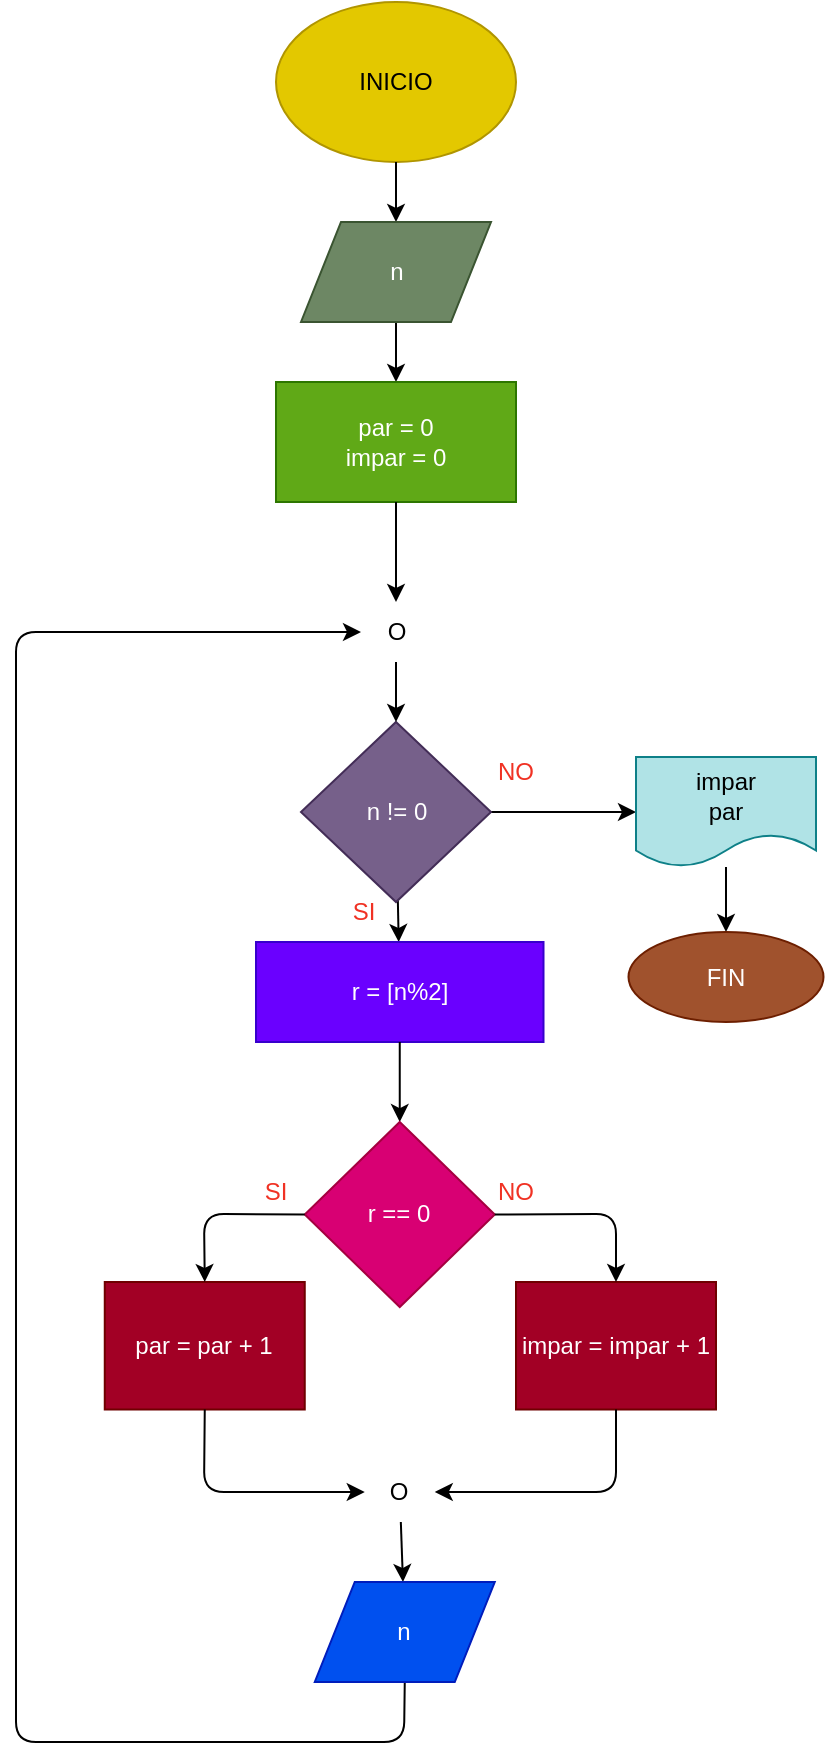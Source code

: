 <mxfile>
    <diagram id="oAvqjxGWQdUZEXEwAUJJ" name="Página-1">
        <mxGraphModel dx="514" dy="672" grid="1" gridSize="10" guides="1" tooltips="1" connect="1" arrows="1" fold="1" page="1" pageScale="1" pageWidth="827" pageHeight="1169" math="0" shadow="0">
            <root>
                <mxCell id="0"/>
                <mxCell id="1" parent="0"/>
                <mxCell id="3" value="INICIO" style="ellipse;whiteSpace=wrap;html=1;fillColor=#e3c800;fontColor=#000000;strokeColor=#B09500;" parent="1" vertex="1">
                    <mxGeometry x="170" y="130" width="120" height="80" as="geometry"/>
                </mxCell>
                <mxCell id="7" value="" style="edgeStyle=none;html=1;exitX=0.5;exitY=1;exitDx=0;exitDy=0;" parent="1" source="3" target="6" edge="1">
                    <mxGeometry relative="1" as="geometry">
                        <mxPoint x="228.571" y="310" as="sourcePoint"/>
                    </mxGeometry>
                </mxCell>
                <mxCell id="9" value="" style="edgeStyle=none;html=1;" parent="1" source="6" edge="1" target="39">
                    <mxGeometry relative="1" as="geometry">
                        <mxPoint x="230" y="330" as="targetPoint"/>
                    </mxGeometry>
                </mxCell>
                <mxCell id="6" value="n" style="shape=parallelogram;perimeter=parallelogramPerimeter;whiteSpace=wrap;html=1;fixedSize=1;fillColor=#6d8764;strokeColor=#3A5431;fontColor=#ffffff;" parent="1" vertex="1">
                    <mxGeometry x="182.5" y="240" width="95" height="50" as="geometry"/>
                </mxCell>
                <mxCell id="15" value="" style="edgeStyle=none;html=1;" parent="1" source="8" target="14" edge="1">
                    <mxGeometry relative="1" as="geometry"/>
                </mxCell>
                <mxCell id="19" value="" style="edgeStyle=none;html=1;fontColor=#000000;" parent="1" source="8" target="18" edge="1">
                    <mxGeometry relative="1" as="geometry"/>
                </mxCell>
                <mxCell id="8" value="n != 0" style="rhombus;whiteSpace=wrap;html=1;fillColor=#76608a;strokeColor=#432D57;fontColor=#ffffff;" parent="1" vertex="1">
                    <mxGeometry x="182.5" y="490" width="95" height="90" as="geometry"/>
                </mxCell>
                <mxCell id="11" value="O" style="text;html=1;strokeColor=none;fillColor=none;align=center;verticalAlign=middle;whiteSpace=wrap;rounded=0;" parent="1" vertex="1">
                    <mxGeometry x="212.5" y="430" width="35" height="30" as="geometry"/>
                </mxCell>
                <mxCell id="12" value="" style="endArrow=classic;html=1;exitX=0.5;exitY=1;exitDx=0;exitDy=0;entryX=0.5;entryY=0;entryDx=0;entryDy=0;" parent="1" source="11" target="8" edge="1">
                    <mxGeometry width="50" height="50" relative="1" as="geometry">
                        <mxPoint x="240" y="360" as="sourcePoint"/>
                        <mxPoint x="290" y="310" as="targetPoint"/>
                    </mxGeometry>
                </mxCell>
                <mxCell id="13" value="" style="endArrow=classic;html=1;entryX=0;entryY=0.5;entryDx=0;entryDy=0;exitX=0.5;exitY=1;exitDx=0;exitDy=0;" parent="1" source="33" target="11" edge="1">
                    <mxGeometry width="50" height="50" relative="1" as="geometry">
                        <mxPoint x="130" y="1150" as="sourcePoint"/>
                        <mxPoint x="290" y="410" as="targetPoint"/>
                        <Array as="points">
                            <mxPoint x="234" y="1000"/>
                            <mxPoint x="40" y="1000"/>
                            <mxPoint x="40" y="445"/>
                        </Array>
                    </mxGeometry>
                </mxCell>
                <mxCell id="17" value="" style="edgeStyle=none;html=1;fontColor=#000000;" parent="1" source="14" target="16" edge="1">
                    <mxGeometry relative="1" as="geometry"/>
                </mxCell>
                <mxCell id="14" value="&lt;font color=&quot;#000000&quot;&gt;impar&lt;br&gt;par&lt;br&gt;&lt;/font&gt;" style="shape=document;whiteSpace=wrap;html=1;boundedLbl=1;fillColor=#b0e3e6;strokeColor=#0e8088;" parent="1" vertex="1">
                    <mxGeometry x="350" y="507.5" width="90" height="55" as="geometry"/>
                </mxCell>
                <mxCell id="16" value="FIN" style="ellipse;whiteSpace=wrap;html=1;fillColor=#a0522d;strokeColor=#6D1F00;fontColor=#ffffff;" parent="1" vertex="1">
                    <mxGeometry x="346.25" y="595" width="97.5" height="45" as="geometry"/>
                </mxCell>
                <mxCell id="18" value="r = [n%2]" style="whiteSpace=wrap;html=1;fillColor=#6a00ff;strokeColor=#3700CC;fontColor=#ffffff;" parent="1" vertex="1">
                    <mxGeometry x="160" y="600" width="143.75" height="50" as="geometry"/>
                </mxCell>
                <mxCell id="27" value="" style="edgeStyle=none;html=1;fontColor=#F03224;exitX=0.5;exitY=1;exitDx=0;exitDy=0;" parent="1" source="18" target="26" edge="1">
                    <mxGeometry relative="1" as="geometry">
                        <mxPoint x="230.426" y="745" as="sourcePoint"/>
                    </mxGeometry>
                </mxCell>
                <mxCell id="26" value="r == 0" style="rhombus;whiteSpace=wrap;html=1;fillColor=#d80073;strokeColor=#A50040;fontColor=#ffffff;" parent="1" vertex="1">
                    <mxGeometry x="184.38" y="690" width="95" height="92.5" as="geometry"/>
                </mxCell>
                <mxCell id="28" value="impar = impar + 1" style="whiteSpace=wrap;html=1;fillColor=#a20025;strokeColor=#6F0000;fontColor=#ffffff;" parent="1" vertex="1">
                    <mxGeometry x="290" y="770" width="100" height="63.75" as="geometry"/>
                </mxCell>
                <mxCell id="34" value="" style="edgeStyle=none;html=1;fontColor=#F03224;" parent="1" source="31" target="33" edge="1">
                    <mxGeometry relative="1" as="geometry"/>
                </mxCell>
                <mxCell id="31" value="O" style="text;html=1;strokeColor=none;fillColor=none;align=center;verticalAlign=middle;whiteSpace=wrap;rounded=0;" parent="1" vertex="1">
                    <mxGeometry x="214.38" y="860" width="35" height="30" as="geometry"/>
                </mxCell>
                <mxCell id="32" value="" style="endArrow=classic;html=1;fontColor=#F03224;exitX=0.5;exitY=1;exitDx=0;exitDy=0;entryX=1;entryY=0.5;entryDx=0;entryDy=0;" parent="1" source="28" target="31" edge="1">
                    <mxGeometry width="50" height="50" relative="1" as="geometry">
                        <mxPoint x="240" y="860" as="sourcePoint"/>
                        <mxPoint x="290" y="810" as="targetPoint"/>
                        <Array as="points">
                            <mxPoint x="340" y="875"/>
                        </Array>
                    </mxGeometry>
                </mxCell>
                <mxCell id="33" value="n" style="shape=parallelogram;perimeter=parallelogramPerimeter;whiteSpace=wrap;html=1;fixedSize=1;fontColor=#ffffff;fillColor=#0050ef;strokeColor=#001DBC;" parent="1" vertex="1">
                    <mxGeometry x="189.38" y="920" width="90" height="50" as="geometry"/>
                </mxCell>
                <mxCell id="35" value="&lt;font color=&quot;#f03224&quot;&gt;NO&lt;/font&gt;" style="text;html=1;strokeColor=none;fillColor=none;align=center;verticalAlign=middle;whiteSpace=wrap;rounded=0;fontColor=#000000;" parent="1" vertex="1">
                    <mxGeometry x="260" y="710" width="60" height="30" as="geometry"/>
                </mxCell>
                <mxCell id="36" value="&lt;font color=&quot;#f03224&quot;&gt;NO&lt;/font&gt;" style="text;html=1;strokeColor=none;fillColor=none;align=center;verticalAlign=middle;whiteSpace=wrap;rounded=0;fontColor=#000000;" parent="1" vertex="1">
                    <mxGeometry x="260" y="500" width="60" height="30" as="geometry"/>
                </mxCell>
                <mxCell id="37" value="SI" style="text;html=1;strokeColor=none;fillColor=none;align=center;verticalAlign=middle;whiteSpace=wrap;rounded=0;fontColor=#F03224;" parent="1" vertex="1">
                    <mxGeometry x="140" y="710" width="60" height="30" as="geometry"/>
                </mxCell>
                <mxCell id="38" value="SI" style="text;html=1;strokeColor=none;fillColor=none;align=center;verticalAlign=middle;whiteSpace=wrap;rounded=0;fontColor=#F03224;" parent="1" vertex="1">
                    <mxGeometry x="184.38" y="570" width="60" height="30" as="geometry"/>
                </mxCell>
                <mxCell id="39" value="par = 0&lt;br&gt;impar = 0" style="rounded=0;whiteSpace=wrap;html=1;fillColor=#60a917;fontColor=#ffffff;strokeColor=#2D7600;" vertex="1" parent="1">
                    <mxGeometry x="170" y="320" width="120" height="60" as="geometry"/>
                </mxCell>
                <mxCell id="40" value="" style="endArrow=classic;html=1;exitX=0.5;exitY=1;exitDx=0;exitDy=0;" edge="1" parent="1" source="39">
                    <mxGeometry width="50" height="50" relative="1" as="geometry">
                        <mxPoint x="240" y="470" as="sourcePoint"/>
                        <mxPoint x="230" y="430" as="targetPoint"/>
                    </mxGeometry>
                </mxCell>
                <mxCell id="41" value="" style="endArrow=classic;html=1;exitX=1;exitY=0.5;exitDx=0;exitDy=0;entryX=0.5;entryY=0;entryDx=0;entryDy=0;" edge="1" parent="1" source="26" target="28">
                    <mxGeometry width="50" height="50" relative="1" as="geometry">
                        <mxPoint x="240" y="760" as="sourcePoint"/>
                        <mxPoint x="290" y="710" as="targetPoint"/>
                        <Array as="points">
                            <mxPoint x="340" y="736"/>
                        </Array>
                    </mxGeometry>
                </mxCell>
                <mxCell id="42" value="par = par + 1" style="whiteSpace=wrap;html=1;fillColor=#a20025;strokeColor=#6F0000;fontColor=#ffffff;" vertex="1" parent="1">
                    <mxGeometry x="84.38" y="770" width="100" height="63.75" as="geometry"/>
                </mxCell>
                <mxCell id="43" value="" style="endArrow=classic;html=1;exitX=0;exitY=0.5;exitDx=0;exitDy=0;entryX=0.5;entryY=0;entryDx=0;entryDy=0;" edge="1" parent="1" source="26" target="42">
                    <mxGeometry width="50" height="50" relative="1" as="geometry">
                        <mxPoint x="240" y="760" as="sourcePoint"/>
                        <mxPoint x="290" y="710" as="targetPoint"/>
                        <Array as="points">
                            <mxPoint x="134" y="736"/>
                        </Array>
                    </mxGeometry>
                </mxCell>
                <mxCell id="44" value="" style="endArrow=classic;html=1;exitX=0.5;exitY=1;exitDx=0;exitDy=0;entryX=0;entryY=0.5;entryDx=0;entryDy=0;" edge="1" parent="1" source="42" target="31">
                    <mxGeometry width="50" height="50" relative="1" as="geometry">
                        <mxPoint x="240" y="860" as="sourcePoint"/>
                        <mxPoint x="290" y="810" as="targetPoint"/>
                        <Array as="points">
                            <mxPoint x="134" y="875"/>
                        </Array>
                    </mxGeometry>
                </mxCell>
            </root>
        </mxGraphModel>
    </diagram>
</mxfile>